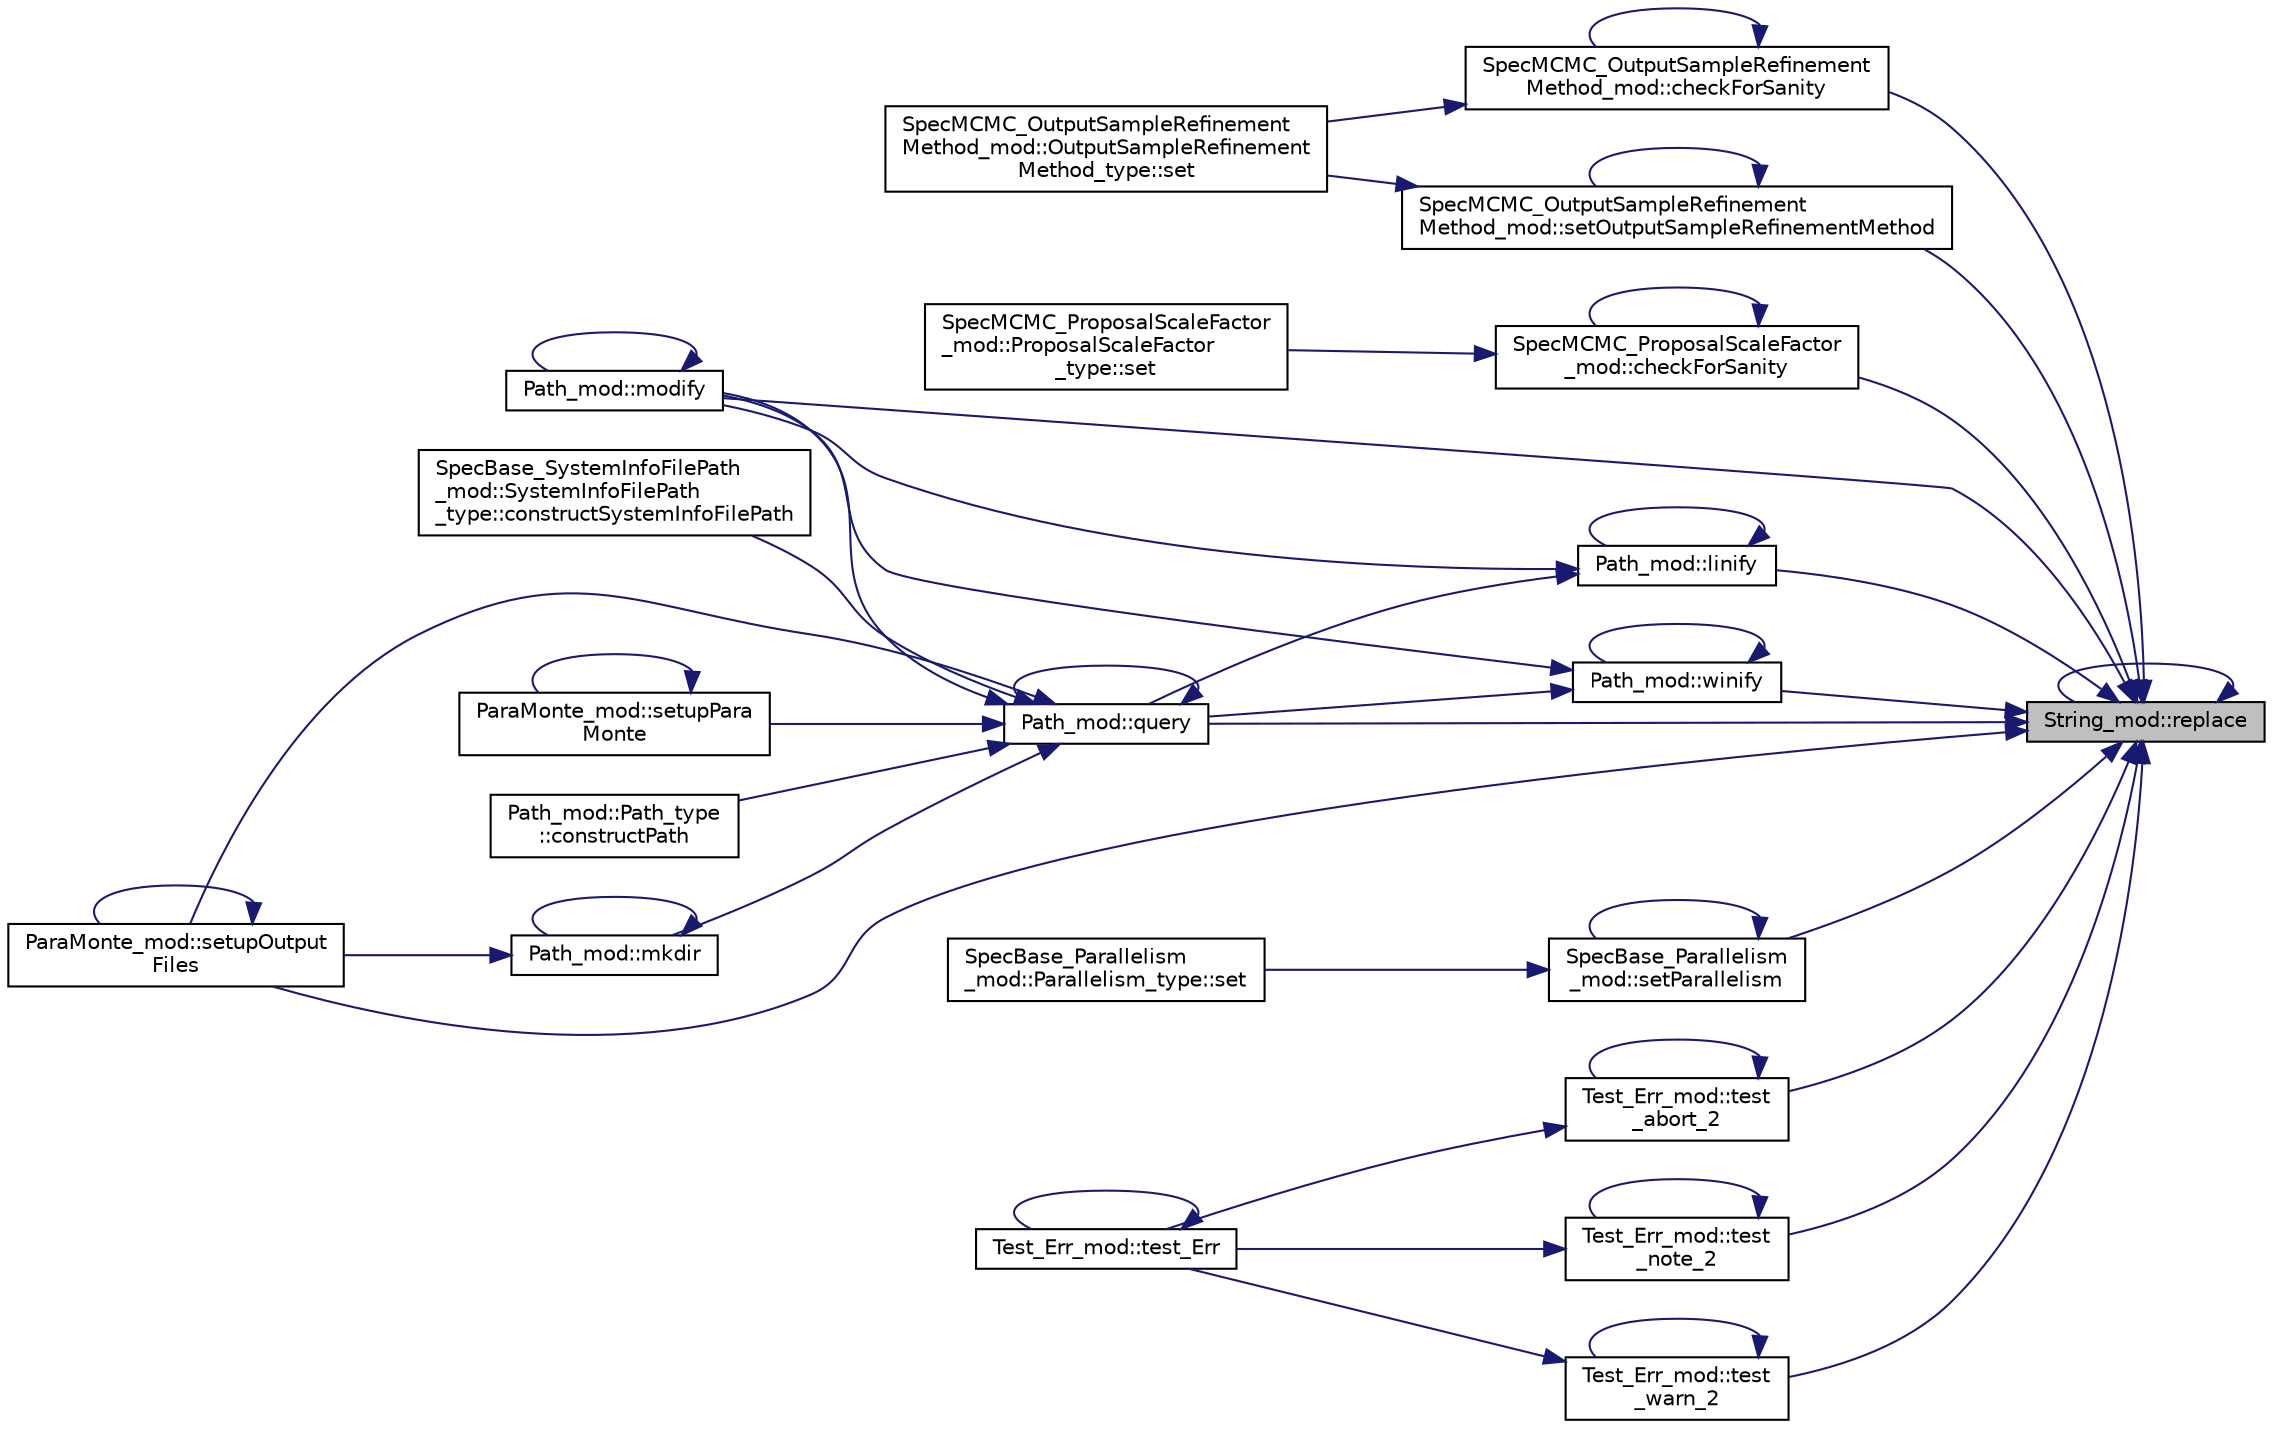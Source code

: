 digraph "String_mod::replace"
{
 // LATEX_PDF_SIZE
  edge [fontname="Helvetica",fontsize="10",labelfontname="Helvetica",labelfontsize="10"];
  node [fontname="Helvetica",fontsize="10",shape=record];
  rankdir="RL";
  Node1 [label="String_mod::replace",height=0.2,width=0.4,color="black", fillcolor="grey75", style="filled", fontcolor="black",tooltip="Replace all instances of the input search assumed-size character vector in the input value assumed-si..."];
  Node1 -> Node2 [dir="back",color="midnightblue",fontsize="10",style="solid"];
  Node2 [label="SpecMCMC_OutputSampleRefinement\lMethod_mod::checkForSanity",height=0.2,width=0.4,color="black", fillcolor="white", style="filled",URL="$namespaceSpecMCMC__OutputSampleRefinementMethod__mod.html#a56771ab9d9b8c8f373599cfd3e2b85bf",tooltip=" "];
  Node2 -> Node2 [dir="back",color="midnightblue",fontsize="10",style="solid"];
  Node2 -> Node3 [dir="back",color="midnightblue",fontsize="10",style="solid"];
  Node3 [label="SpecMCMC_OutputSampleRefinement\lMethod_mod::OutputSampleRefinement\lMethod_type::set",height=0.2,width=0.4,color="black", fillcolor="white", style="filled",URL="$structSpecMCMC__OutputSampleRefinementMethod__mod_1_1OutputSampleRefinementMethod__type.html#a1fafde9ccfbdfd5a16549c792116a500",tooltip=" "];
  Node1 -> Node4 [dir="back",color="midnightblue",fontsize="10",style="solid"];
  Node4 [label="SpecMCMC_ProposalScaleFactor\l_mod::checkForSanity",height=0.2,width=0.4,color="black", fillcolor="white", style="filled",URL="$namespaceSpecMCMC__ProposalScaleFactor__mod.html#a4b6ef0f18f1f82220576e9ce3ecc5e9e",tooltip=" "];
  Node4 -> Node4 [dir="back",color="midnightblue",fontsize="10",style="solid"];
  Node4 -> Node5 [dir="back",color="midnightblue",fontsize="10",style="solid"];
  Node5 [label="SpecMCMC_ProposalScaleFactor\l_mod::ProposalScaleFactor\l_type::set",height=0.2,width=0.4,color="black", fillcolor="white", style="filled",URL="$structSpecMCMC__ProposalScaleFactor__mod_1_1ProposalScaleFactor__type.html#a3e50eeba8d676f08421f3ceea7b2672b",tooltip=" "];
  Node1 -> Node6 [dir="back",color="midnightblue",fontsize="10",style="solid"];
  Node6 [label="Path_mod::linify",height=0.2,width=0.4,color="black", fillcolor="white", style="filled",URL="$namespacePath__mod.html#a5a468f85122dc94934e82a3126c8df19",tooltip="This pure procedure is a static method of the class Path_mod::Path_type.  Convert the the input path ..."];
  Node6 -> Node6 [dir="back",color="midnightblue",fontsize="10",style="solid"];
  Node6 -> Node7 [dir="back",color="midnightblue",fontsize="10",style="solid"];
  Node7 [label="Path_mod::modify",height=0.2,width=0.4,color="black", fillcolor="white", style="filled",URL="$namespacePath__mod.html#a12b3c2e955ac475226f06389917768b8",tooltip="This procedure is a static method of the class Path_mod::Path_type.  Modify the input path to conform..."];
  Node7 -> Node7 [dir="back",color="midnightblue",fontsize="10",style="solid"];
  Node6 -> Node8 [dir="back",color="midnightblue",fontsize="10",style="solid"];
  Node8 [label="Path_mod::query",height=0.2,width=0.4,color="black", fillcolor="white", style="filled",URL="$namespacePath__mod.html#ac6987a888d5ab385c2d902134bbcca3b",tooltip="This procedure is a method of the class Path_mod::Path_type.  Construct an object of class Path_mod::..."];
  Node8 -> Node9 [dir="back",color="midnightblue",fontsize="10",style="solid"];
  Node9 [label="Path_mod::Path_type\l::constructPath",height=0.2,width=0.4,color="black", fillcolor="white", style="filled",URL="$structPath__mod_1_1Path__type.html#a5548230e72a1f4f4fc31fe91482d35e5",tooltip="This is the constructor of the class Path_mod::Path_type.  Return an object of class Path_mod::Path_t..."];
  Node8 -> Node10 [dir="back",color="midnightblue",fontsize="10",style="solid"];
  Node10 [label="SpecBase_SystemInfoFilePath\l_mod::SystemInfoFilePath\l_type::constructSystemInfoFilePath",height=0.2,width=0.4,color="black", fillcolor="white", style="filled",URL="$structSpecBase__SystemInfoFilePath__mod_1_1SystemInfoFilePath__type.html#a1e711a268a7318c6acc15a9a3112e376",tooltip=" "];
  Node8 -> Node11 [dir="back",color="midnightblue",fontsize="10",style="solid"];
  Node11 [label="Path_mod::mkdir",height=0.2,width=0.4,color="black", fillcolor="white", style="filled",URL="$namespacePath__mod.html#a21549274757a5d6ae58896a50be6dde4",tooltip="This procedure is a static method of the class Path_mod::Path_type.  Make the requested (nested) dire..."];
  Node11 -> Node11 [dir="back",color="midnightblue",fontsize="10",style="solid"];
  Node11 -> Node12 [dir="back",color="midnightblue",fontsize="10",style="solid"];
  Node12 [label="ParaMonte_mod::setupOutput\lFiles",height=0.2,width=0.4,color="black", fillcolor="white", style="filled",URL="$namespaceParaMonte__mod.html#a1afbe18f65381fac7dc78338d65614c7",tooltip="This procedure is a method of the class ParaMonte_mod::ParaMonte_type. Set up the output files of the..."];
  Node12 -> Node12 [dir="back",color="midnightblue",fontsize="10",style="solid"];
  Node8 -> Node7 [dir="back",color="midnightblue",fontsize="10",style="solid"];
  Node8 -> Node8 [dir="back",color="midnightblue",fontsize="10",style="solid"];
  Node8 -> Node12 [dir="back",color="midnightblue",fontsize="10",style="solid"];
  Node8 -> Node13 [dir="back",color="midnightblue",fontsize="10",style="solid"];
  Node13 [label="ParaMonte_mod::setupPara\lMonte",height=0.2,width=0.4,color="black", fillcolor="white", style="filled",URL="$namespaceParaMonte__mod.html#ae143fce31b008ee7f41cc53c281bc332",tooltip="This procedure is a method of the class ParaMonte_mod::ParaMonte_type. Set up the ParaMonte sampler w..."];
  Node13 -> Node13 [dir="back",color="midnightblue",fontsize="10",style="solid"];
  Node1 -> Node7 [dir="back",color="midnightblue",fontsize="10",style="solid"];
  Node1 -> Node8 [dir="back",color="midnightblue",fontsize="10",style="solid"];
  Node1 -> Node1 [dir="back",color="midnightblue",fontsize="10",style="solid"];
  Node1 -> Node14 [dir="back",color="midnightblue",fontsize="10",style="solid"];
  Node14 [label="SpecMCMC_OutputSampleRefinement\lMethod_mod::setOutputSampleRefinementMethod",height=0.2,width=0.4,color="black", fillcolor="white", style="filled",URL="$namespaceSpecMCMC__OutputSampleRefinementMethod__mod.html#ab3313e5a2f070df3f390707ef31e3547",tooltip=" "];
  Node14 -> Node3 [dir="back",color="midnightblue",fontsize="10",style="solid"];
  Node14 -> Node14 [dir="back",color="midnightblue",fontsize="10",style="solid"];
  Node1 -> Node15 [dir="back",color="midnightblue",fontsize="10",style="solid"];
  Node15 [label="SpecBase_Parallelism\l_mod::setParallelism",height=0.2,width=0.4,color="black", fillcolor="white", style="filled",URL="$namespaceSpecBase__Parallelism__mod.html#ac41537ff1b57f85e84e39f4db2678994",tooltip=" "];
  Node15 -> Node16 [dir="back",color="midnightblue",fontsize="10",style="solid"];
  Node16 [label="SpecBase_Parallelism\l_mod::Parallelism_type::set",height=0.2,width=0.4,color="black", fillcolor="white", style="filled",URL="$structSpecBase__Parallelism__mod_1_1Parallelism__type.html#afe04863db637b5b40a7bf82a113609b0",tooltip=" "];
  Node15 -> Node15 [dir="back",color="midnightblue",fontsize="10",style="solid"];
  Node1 -> Node12 [dir="back",color="midnightblue",fontsize="10",style="solid"];
  Node1 -> Node17 [dir="back",color="midnightblue",fontsize="10",style="solid"];
  Node17 [label="Test_Err_mod::test\l_abort_2",height=0.2,width=0.4,color="black", fillcolor="white", style="filled",URL="$namespaceTest__Err__mod.html#a09272d12b00032c386eb47831510e05b",tooltip="Test the effects of an input non-null error code Errstat. Test the effects of missing arguments prefi..."];
  Node17 -> Node17 [dir="back",color="midnightblue",fontsize="10",style="solid"];
  Node17 -> Node18 [dir="back",color="midnightblue",fontsize="10",style="solid"];
  Node18 [label="Test_Err_mod::test_Err",height=0.2,width=0.4,color="black", fillcolor="white", style="filled",URL="$namespaceTest__Err__mod.html#af84291f8dcb232300ab191e0f16f6a52",tooltip=" "];
  Node18 -> Node18 [dir="back",color="midnightblue",fontsize="10",style="solid"];
  Node1 -> Node19 [dir="back",color="midnightblue",fontsize="10",style="solid"];
  Node19 [label="Test_Err_mod::test\l_note_2",height=0.2,width=0.4,color="black", fillcolor="white", style="filled",URL="$namespaceTest__Err__mod.html#a65a787dd964501d717ed38c04c481299",tooltip=" "];
  Node19 -> Node18 [dir="back",color="midnightblue",fontsize="10",style="solid"];
  Node19 -> Node19 [dir="back",color="midnightblue",fontsize="10",style="solid"];
  Node1 -> Node20 [dir="back",color="midnightblue",fontsize="10",style="solid"];
  Node20 [label="Test_Err_mod::test\l_warn_2",height=0.2,width=0.4,color="black", fillcolor="white", style="filled",URL="$namespaceTest__Err__mod.html#aa9136a2bdbf899008e6aba0424eaad61",tooltip=" "];
  Node20 -> Node18 [dir="back",color="midnightblue",fontsize="10",style="solid"];
  Node20 -> Node20 [dir="back",color="midnightblue",fontsize="10",style="solid"];
  Node1 -> Node21 [dir="back",color="midnightblue",fontsize="10",style="solid"];
  Node21 [label="Path_mod::winify",height=0.2,width=0.4,color="black", fillcolor="white", style="filled",URL="$namespacePath__mod.html#abbae1fc2c72d405efa82c17d90aa82da",tooltip="This procedure is a static method of the class Path_mod::Path_type.  Convert the the input path to th..."];
  Node21 -> Node7 [dir="back",color="midnightblue",fontsize="10",style="solid"];
  Node21 -> Node8 [dir="back",color="midnightblue",fontsize="10",style="solid"];
  Node21 -> Node21 [dir="back",color="midnightblue",fontsize="10",style="solid"];
}
